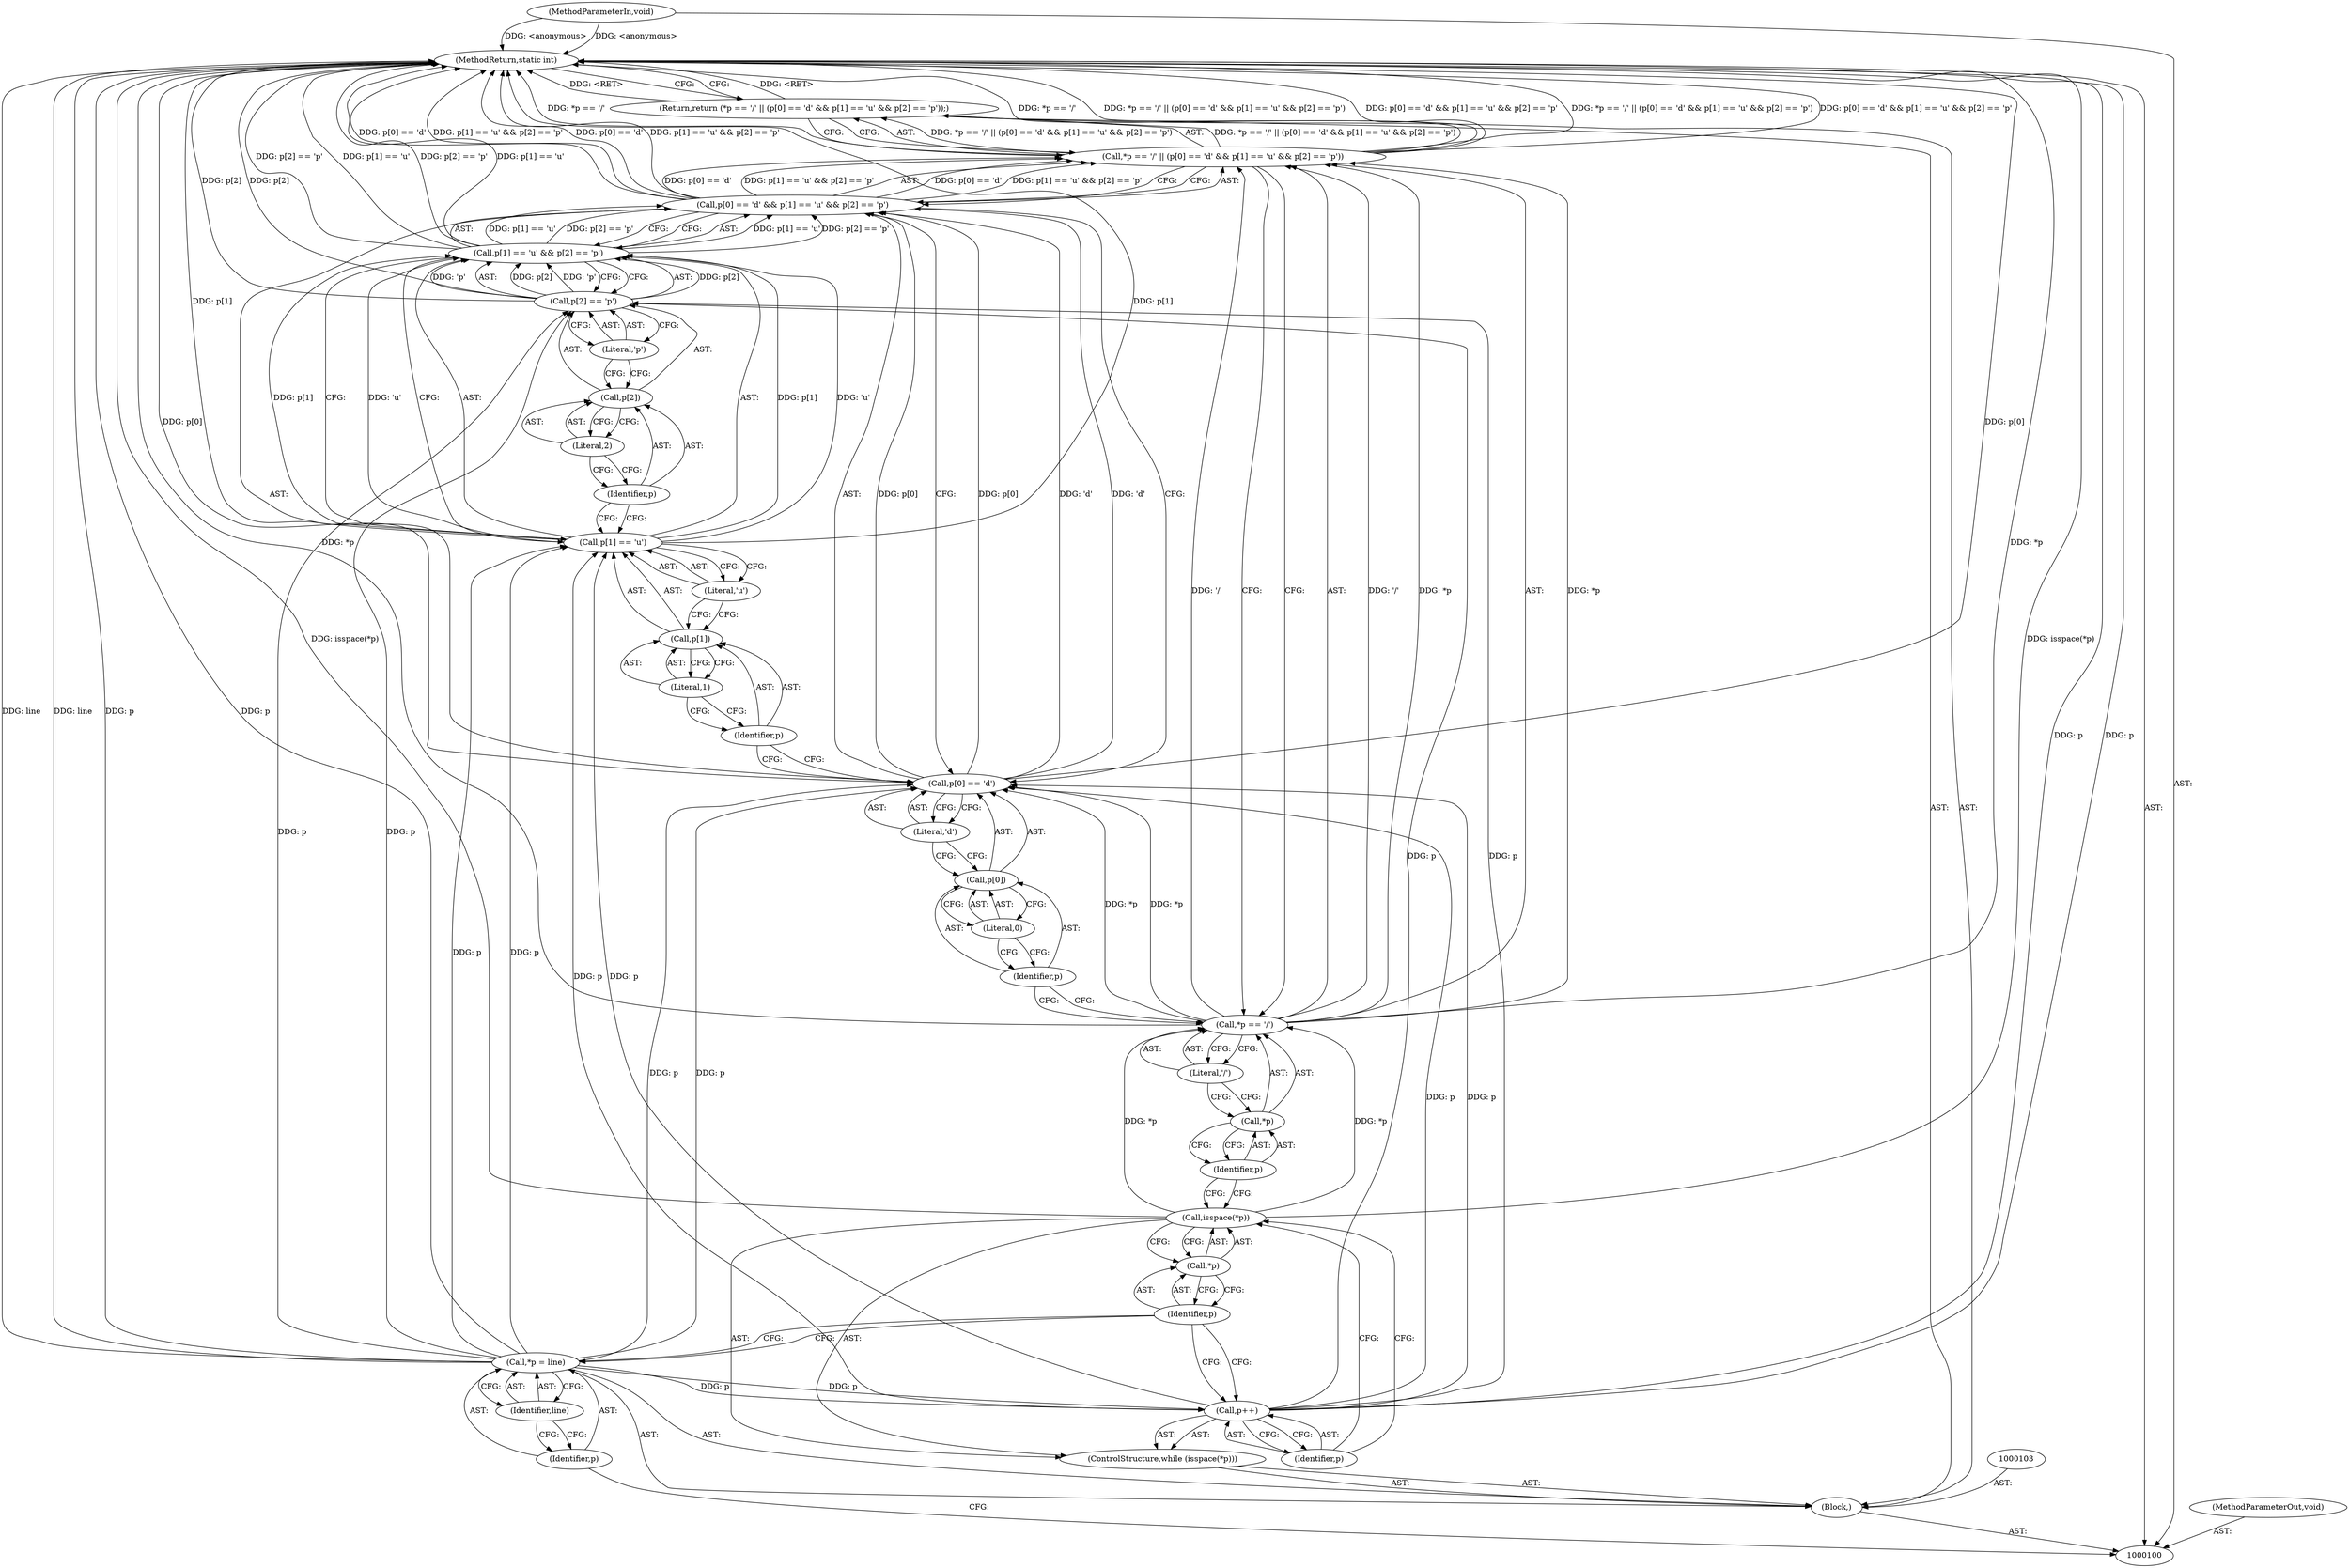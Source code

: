digraph "1_t1utils_6b9d1aafcb61a3663c883663eb19ccdbfcde8d33" {
"1000136" [label="(MethodReturn,static int)"];
"1000101" [label="(MethodParameterIn,void)"];
"1000181" [label="(MethodParameterOut,void)"];
"1000102" [label="(Block,)"];
"1000106" [label="(Identifier,line)"];
"1000104" [label="(Call,*p = line)"];
"1000105" [label="(Identifier,p)"];
"1000109" [label="(Call,*p)"];
"1000110" [label="(Identifier,p)"];
"1000107" [label="(ControlStructure,while (isspace(*p)))"];
"1000108" [label="(Call,isspace(*p))"];
"1000111" [label="(Call,p++)"];
"1000112" [label="(Identifier,p)"];
"1000114" [label="(Call,*p == '/' || (p[0] == 'd' && p[1] == 'u' && p[2] == 'p'))"];
"1000115" [label="(Call,*p == '/')"];
"1000116" [label="(Call,*p)"];
"1000117" [label="(Identifier,p)"];
"1000118" [label="(Literal,'/')"];
"1000119" [label="(Call,p[0] == 'd' && p[1] == 'u' && p[2] == 'p')"];
"1000120" [label="(Call,p[0] == 'd')"];
"1000121" [label="(Call,p[0])"];
"1000122" [label="(Identifier,p)"];
"1000123" [label="(Literal,0)"];
"1000113" [label="(Return,return (*p == '/' || (p[0] == 'd' && p[1] == 'u' && p[2] == 'p'));)"];
"1000124" [label="(Literal,'d')"];
"1000125" [label="(Call,p[1] == 'u' && p[2] == 'p')"];
"1000126" [label="(Call,p[1] == 'u')"];
"1000127" [label="(Call,p[1])"];
"1000128" [label="(Identifier,p)"];
"1000129" [label="(Literal,1)"];
"1000130" [label="(Literal,'u')"];
"1000131" [label="(Call,p[2] == 'p')"];
"1000132" [label="(Call,p[2])"];
"1000133" [label="(Identifier,p)"];
"1000134" [label="(Literal,2)"];
"1000135" [label="(Literal,'p')"];
"1000136" -> "1000100"  [label="AST: "];
"1000136" -> "1000113"  [label="CFG: "];
"1000125" -> "1000136"  [label="DDG: p[1] == 'u'"];
"1000125" -> "1000136"  [label="DDG: p[2] == 'p'"];
"1000119" -> "1000136"  [label="DDG: p[1] == 'u' && p[2] == 'p'"];
"1000119" -> "1000136"  [label="DDG: p[0] == 'd'"];
"1000108" -> "1000136"  [label="DDG: isspace(*p)"];
"1000104" -> "1000136"  [label="DDG: p"];
"1000104" -> "1000136"  [label="DDG: line"];
"1000114" -> "1000136"  [label="DDG: *p == '/' || (p[0] == 'd' && p[1] == 'u' && p[2] == 'p')"];
"1000114" -> "1000136"  [label="DDG: p[0] == 'd' && p[1] == 'u' && p[2] == 'p'"];
"1000114" -> "1000136"  [label="DDG: *p == '/'"];
"1000131" -> "1000136"  [label="DDG: p[2]"];
"1000126" -> "1000136"  [label="DDG: p[1]"];
"1000111" -> "1000136"  [label="DDG: p"];
"1000120" -> "1000136"  [label="DDG: p[0]"];
"1000101" -> "1000136"  [label="DDG: <anonymous>"];
"1000115" -> "1000136"  [label="DDG: *p"];
"1000113" -> "1000136"  [label="DDG: <RET>"];
"1000101" -> "1000100"  [label="AST: "];
"1000101" -> "1000136"  [label="DDG: <anonymous>"];
"1000181" -> "1000100"  [label="AST: "];
"1000102" -> "1000100"  [label="AST: "];
"1000103" -> "1000102"  [label="AST: "];
"1000104" -> "1000102"  [label="AST: "];
"1000107" -> "1000102"  [label="AST: "];
"1000113" -> "1000102"  [label="AST: "];
"1000106" -> "1000104"  [label="AST: "];
"1000106" -> "1000105"  [label="CFG: "];
"1000104" -> "1000106"  [label="CFG: "];
"1000104" -> "1000102"  [label="AST: "];
"1000104" -> "1000106"  [label="CFG: "];
"1000105" -> "1000104"  [label="AST: "];
"1000106" -> "1000104"  [label="AST: "];
"1000110" -> "1000104"  [label="CFG: "];
"1000104" -> "1000136"  [label="DDG: p"];
"1000104" -> "1000136"  [label="DDG: line"];
"1000104" -> "1000111"  [label="DDG: p"];
"1000104" -> "1000120"  [label="DDG: p"];
"1000104" -> "1000126"  [label="DDG: p"];
"1000104" -> "1000131"  [label="DDG: p"];
"1000105" -> "1000104"  [label="AST: "];
"1000105" -> "1000100"  [label="CFG: "];
"1000106" -> "1000105"  [label="CFG: "];
"1000109" -> "1000108"  [label="AST: "];
"1000109" -> "1000110"  [label="CFG: "];
"1000110" -> "1000109"  [label="AST: "];
"1000108" -> "1000109"  [label="CFG: "];
"1000110" -> "1000109"  [label="AST: "];
"1000110" -> "1000111"  [label="CFG: "];
"1000110" -> "1000104"  [label="CFG: "];
"1000109" -> "1000110"  [label="CFG: "];
"1000107" -> "1000102"  [label="AST: "];
"1000108" -> "1000107"  [label="AST: "];
"1000111" -> "1000107"  [label="AST: "];
"1000108" -> "1000107"  [label="AST: "];
"1000108" -> "1000109"  [label="CFG: "];
"1000109" -> "1000108"  [label="AST: "];
"1000112" -> "1000108"  [label="CFG: "];
"1000117" -> "1000108"  [label="CFG: "];
"1000108" -> "1000136"  [label="DDG: isspace(*p)"];
"1000108" -> "1000115"  [label="DDG: *p"];
"1000111" -> "1000107"  [label="AST: "];
"1000111" -> "1000112"  [label="CFG: "];
"1000112" -> "1000111"  [label="AST: "];
"1000110" -> "1000111"  [label="CFG: "];
"1000111" -> "1000136"  [label="DDG: p"];
"1000104" -> "1000111"  [label="DDG: p"];
"1000111" -> "1000120"  [label="DDG: p"];
"1000111" -> "1000126"  [label="DDG: p"];
"1000111" -> "1000131"  [label="DDG: p"];
"1000112" -> "1000111"  [label="AST: "];
"1000112" -> "1000108"  [label="CFG: "];
"1000111" -> "1000112"  [label="CFG: "];
"1000114" -> "1000113"  [label="AST: "];
"1000114" -> "1000115"  [label="CFG: "];
"1000114" -> "1000119"  [label="CFG: "];
"1000115" -> "1000114"  [label="AST: "];
"1000119" -> "1000114"  [label="AST: "];
"1000113" -> "1000114"  [label="CFG: "];
"1000114" -> "1000136"  [label="DDG: *p == '/' || (p[0] == 'd' && p[1] == 'u' && p[2] == 'p')"];
"1000114" -> "1000136"  [label="DDG: p[0] == 'd' && p[1] == 'u' && p[2] == 'p'"];
"1000114" -> "1000136"  [label="DDG: *p == '/'"];
"1000114" -> "1000113"  [label="DDG: *p == '/' || (p[0] == 'd' && p[1] == 'u' && p[2] == 'p')"];
"1000115" -> "1000114"  [label="DDG: *p"];
"1000115" -> "1000114"  [label="DDG: '/'"];
"1000119" -> "1000114"  [label="DDG: p[0] == 'd'"];
"1000119" -> "1000114"  [label="DDG: p[1] == 'u' && p[2] == 'p'"];
"1000115" -> "1000114"  [label="AST: "];
"1000115" -> "1000118"  [label="CFG: "];
"1000116" -> "1000115"  [label="AST: "];
"1000118" -> "1000115"  [label="AST: "];
"1000122" -> "1000115"  [label="CFG: "];
"1000114" -> "1000115"  [label="CFG: "];
"1000115" -> "1000136"  [label="DDG: *p"];
"1000115" -> "1000114"  [label="DDG: *p"];
"1000115" -> "1000114"  [label="DDG: '/'"];
"1000108" -> "1000115"  [label="DDG: *p"];
"1000115" -> "1000120"  [label="DDG: *p"];
"1000116" -> "1000115"  [label="AST: "];
"1000116" -> "1000117"  [label="CFG: "];
"1000117" -> "1000116"  [label="AST: "];
"1000118" -> "1000116"  [label="CFG: "];
"1000117" -> "1000116"  [label="AST: "];
"1000117" -> "1000108"  [label="CFG: "];
"1000116" -> "1000117"  [label="CFG: "];
"1000118" -> "1000115"  [label="AST: "];
"1000118" -> "1000116"  [label="CFG: "];
"1000115" -> "1000118"  [label="CFG: "];
"1000119" -> "1000114"  [label="AST: "];
"1000119" -> "1000120"  [label="CFG: "];
"1000119" -> "1000125"  [label="CFG: "];
"1000120" -> "1000119"  [label="AST: "];
"1000125" -> "1000119"  [label="AST: "];
"1000114" -> "1000119"  [label="CFG: "];
"1000119" -> "1000136"  [label="DDG: p[1] == 'u' && p[2] == 'p'"];
"1000119" -> "1000136"  [label="DDG: p[0] == 'd'"];
"1000119" -> "1000114"  [label="DDG: p[0] == 'd'"];
"1000119" -> "1000114"  [label="DDG: p[1] == 'u' && p[2] == 'p'"];
"1000120" -> "1000119"  [label="DDG: p[0]"];
"1000120" -> "1000119"  [label="DDG: 'd'"];
"1000125" -> "1000119"  [label="DDG: p[1] == 'u'"];
"1000125" -> "1000119"  [label="DDG: p[2] == 'p'"];
"1000120" -> "1000119"  [label="AST: "];
"1000120" -> "1000124"  [label="CFG: "];
"1000121" -> "1000120"  [label="AST: "];
"1000124" -> "1000120"  [label="AST: "];
"1000128" -> "1000120"  [label="CFG: "];
"1000119" -> "1000120"  [label="CFG: "];
"1000120" -> "1000136"  [label="DDG: p[0]"];
"1000120" -> "1000119"  [label="DDG: p[0]"];
"1000120" -> "1000119"  [label="DDG: 'd'"];
"1000104" -> "1000120"  [label="DDG: p"];
"1000111" -> "1000120"  [label="DDG: p"];
"1000115" -> "1000120"  [label="DDG: *p"];
"1000121" -> "1000120"  [label="AST: "];
"1000121" -> "1000123"  [label="CFG: "];
"1000122" -> "1000121"  [label="AST: "];
"1000123" -> "1000121"  [label="AST: "];
"1000124" -> "1000121"  [label="CFG: "];
"1000122" -> "1000121"  [label="AST: "];
"1000122" -> "1000115"  [label="CFG: "];
"1000123" -> "1000122"  [label="CFG: "];
"1000123" -> "1000121"  [label="AST: "];
"1000123" -> "1000122"  [label="CFG: "];
"1000121" -> "1000123"  [label="CFG: "];
"1000113" -> "1000102"  [label="AST: "];
"1000113" -> "1000114"  [label="CFG: "];
"1000114" -> "1000113"  [label="AST: "];
"1000136" -> "1000113"  [label="CFG: "];
"1000113" -> "1000136"  [label="DDG: <RET>"];
"1000114" -> "1000113"  [label="DDG: *p == '/' || (p[0] == 'd' && p[1] == 'u' && p[2] == 'p')"];
"1000124" -> "1000120"  [label="AST: "];
"1000124" -> "1000121"  [label="CFG: "];
"1000120" -> "1000124"  [label="CFG: "];
"1000125" -> "1000119"  [label="AST: "];
"1000125" -> "1000126"  [label="CFG: "];
"1000125" -> "1000131"  [label="CFG: "];
"1000126" -> "1000125"  [label="AST: "];
"1000131" -> "1000125"  [label="AST: "];
"1000119" -> "1000125"  [label="CFG: "];
"1000125" -> "1000136"  [label="DDG: p[1] == 'u'"];
"1000125" -> "1000136"  [label="DDG: p[2] == 'p'"];
"1000125" -> "1000119"  [label="DDG: p[1] == 'u'"];
"1000125" -> "1000119"  [label="DDG: p[2] == 'p'"];
"1000126" -> "1000125"  [label="DDG: p[1]"];
"1000126" -> "1000125"  [label="DDG: 'u'"];
"1000131" -> "1000125"  [label="DDG: p[2]"];
"1000131" -> "1000125"  [label="DDG: 'p'"];
"1000126" -> "1000125"  [label="AST: "];
"1000126" -> "1000130"  [label="CFG: "];
"1000127" -> "1000126"  [label="AST: "];
"1000130" -> "1000126"  [label="AST: "];
"1000133" -> "1000126"  [label="CFG: "];
"1000125" -> "1000126"  [label="CFG: "];
"1000126" -> "1000136"  [label="DDG: p[1]"];
"1000126" -> "1000125"  [label="DDG: p[1]"];
"1000126" -> "1000125"  [label="DDG: 'u'"];
"1000104" -> "1000126"  [label="DDG: p"];
"1000111" -> "1000126"  [label="DDG: p"];
"1000127" -> "1000126"  [label="AST: "];
"1000127" -> "1000129"  [label="CFG: "];
"1000128" -> "1000127"  [label="AST: "];
"1000129" -> "1000127"  [label="AST: "];
"1000130" -> "1000127"  [label="CFG: "];
"1000128" -> "1000127"  [label="AST: "];
"1000128" -> "1000120"  [label="CFG: "];
"1000129" -> "1000128"  [label="CFG: "];
"1000129" -> "1000127"  [label="AST: "];
"1000129" -> "1000128"  [label="CFG: "];
"1000127" -> "1000129"  [label="CFG: "];
"1000130" -> "1000126"  [label="AST: "];
"1000130" -> "1000127"  [label="CFG: "];
"1000126" -> "1000130"  [label="CFG: "];
"1000131" -> "1000125"  [label="AST: "];
"1000131" -> "1000135"  [label="CFG: "];
"1000132" -> "1000131"  [label="AST: "];
"1000135" -> "1000131"  [label="AST: "];
"1000125" -> "1000131"  [label="CFG: "];
"1000131" -> "1000136"  [label="DDG: p[2]"];
"1000131" -> "1000125"  [label="DDG: p[2]"];
"1000131" -> "1000125"  [label="DDG: 'p'"];
"1000104" -> "1000131"  [label="DDG: p"];
"1000111" -> "1000131"  [label="DDG: p"];
"1000132" -> "1000131"  [label="AST: "];
"1000132" -> "1000134"  [label="CFG: "];
"1000133" -> "1000132"  [label="AST: "];
"1000134" -> "1000132"  [label="AST: "];
"1000135" -> "1000132"  [label="CFG: "];
"1000133" -> "1000132"  [label="AST: "];
"1000133" -> "1000126"  [label="CFG: "];
"1000134" -> "1000133"  [label="CFG: "];
"1000134" -> "1000132"  [label="AST: "];
"1000134" -> "1000133"  [label="CFG: "];
"1000132" -> "1000134"  [label="CFG: "];
"1000135" -> "1000131"  [label="AST: "];
"1000135" -> "1000132"  [label="CFG: "];
"1000131" -> "1000135"  [label="CFG: "];
}
